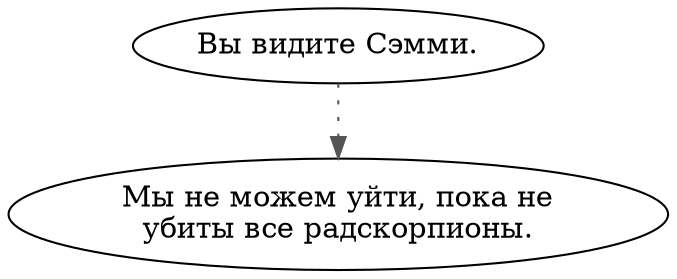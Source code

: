 digraph sammy2 {
  "start" [style=filled       fillcolor="#FFFFFF"       color="#000000"]
  "start" -> "do_dialogue" [style=dotted color="#555555"]
  "start" [label="Вы видите Сэмми."]
  "do_dialogue" [style=filled       fillcolor="#FFFFFF"       color="#000000"]
  "do_dialogue" [label="Мы не можем уйти, пока не\nубиты все радскорпионы."]
}